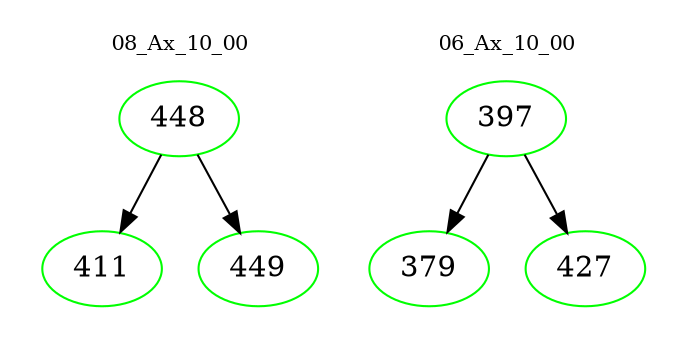 digraph{
subgraph cluster_0 {
color = white
label = "08_Ax_10_00";
fontsize=10;
T0_448 [label="448", color="green"]
T0_448 -> T0_411 [color="black"]
T0_411 [label="411", color="green"]
T0_448 -> T0_449 [color="black"]
T0_449 [label="449", color="green"]
}
subgraph cluster_1 {
color = white
label = "06_Ax_10_00";
fontsize=10;
T1_397 [label="397", color="green"]
T1_397 -> T1_379 [color="black"]
T1_379 [label="379", color="green"]
T1_397 -> T1_427 [color="black"]
T1_427 [label="427", color="green"]
}
}
